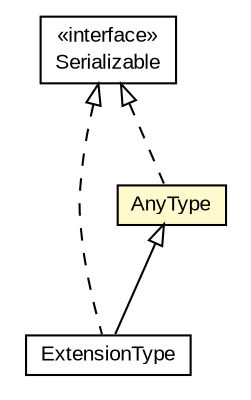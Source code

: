 #!/usr/local/bin/dot
#
# Class diagram 
# Generated by UMLGraph version R5_6-24-gf6e263 (http://www.umlgraph.org/)
#

digraph G {
	edge [fontname="arial",fontsize=10,labelfontname="arial",labelfontsize=10];
	node [fontname="arial",fontsize=10,shape=plaintext];
	nodesep=0.25;
	ranksep=0.5;
	// eu.europa.esig.jaxb.tsl.ExtensionType
	c171765 [label=<<table title="eu.europa.esig.jaxb.tsl.ExtensionType" border="0" cellborder="1" cellspacing="0" cellpadding="2" port="p" href="./ExtensionType.html">
		<tr><td><table border="0" cellspacing="0" cellpadding="1">
<tr><td align="center" balign="center"> ExtensionType </td></tr>
		</table></td></tr>
		</table>>, URL="./ExtensionType.html", fontname="arial", fontcolor="black", fontsize=10.0];
	// eu.europa.esig.jaxb.tsl.AnyType
	c171770 [label=<<table title="eu.europa.esig.jaxb.tsl.AnyType" border="0" cellborder="1" cellspacing="0" cellpadding="2" port="p" bgcolor="lemonChiffon" href="./AnyType.html">
		<tr><td><table border="0" cellspacing="0" cellpadding="1">
<tr><td align="center" balign="center"> AnyType </td></tr>
		</table></td></tr>
		</table>>, URL="./AnyType.html", fontname="arial", fontcolor="black", fontsize=10.0];
	//eu.europa.esig.jaxb.tsl.ExtensionType extends eu.europa.esig.jaxb.tsl.AnyType
	c171770:p -> c171765:p [dir=back,arrowtail=empty];
	//eu.europa.esig.jaxb.tsl.ExtensionType implements java.io.Serializable
	c172029:p -> c171765:p [dir=back,arrowtail=empty,style=dashed];
	//eu.europa.esig.jaxb.tsl.AnyType implements java.io.Serializable
	c172029:p -> c171770:p [dir=back,arrowtail=empty,style=dashed];
	// java.io.Serializable
	c172029 [label=<<table title="java.io.Serializable" border="0" cellborder="1" cellspacing="0" cellpadding="2" port="p" href="http://java.sun.com/j2se/1.4.2/docs/api/java/io/Serializable.html">
		<tr><td><table border="0" cellspacing="0" cellpadding="1">
<tr><td align="center" balign="center"> &#171;interface&#187; </td></tr>
<tr><td align="center" balign="center"> Serializable </td></tr>
		</table></td></tr>
		</table>>, URL="http://java.sun.com/j2se/1.4.2/docs/api/java/io/Serializable.html", fontname="arial", fontcolor="black", fontsize=10.0];
}

